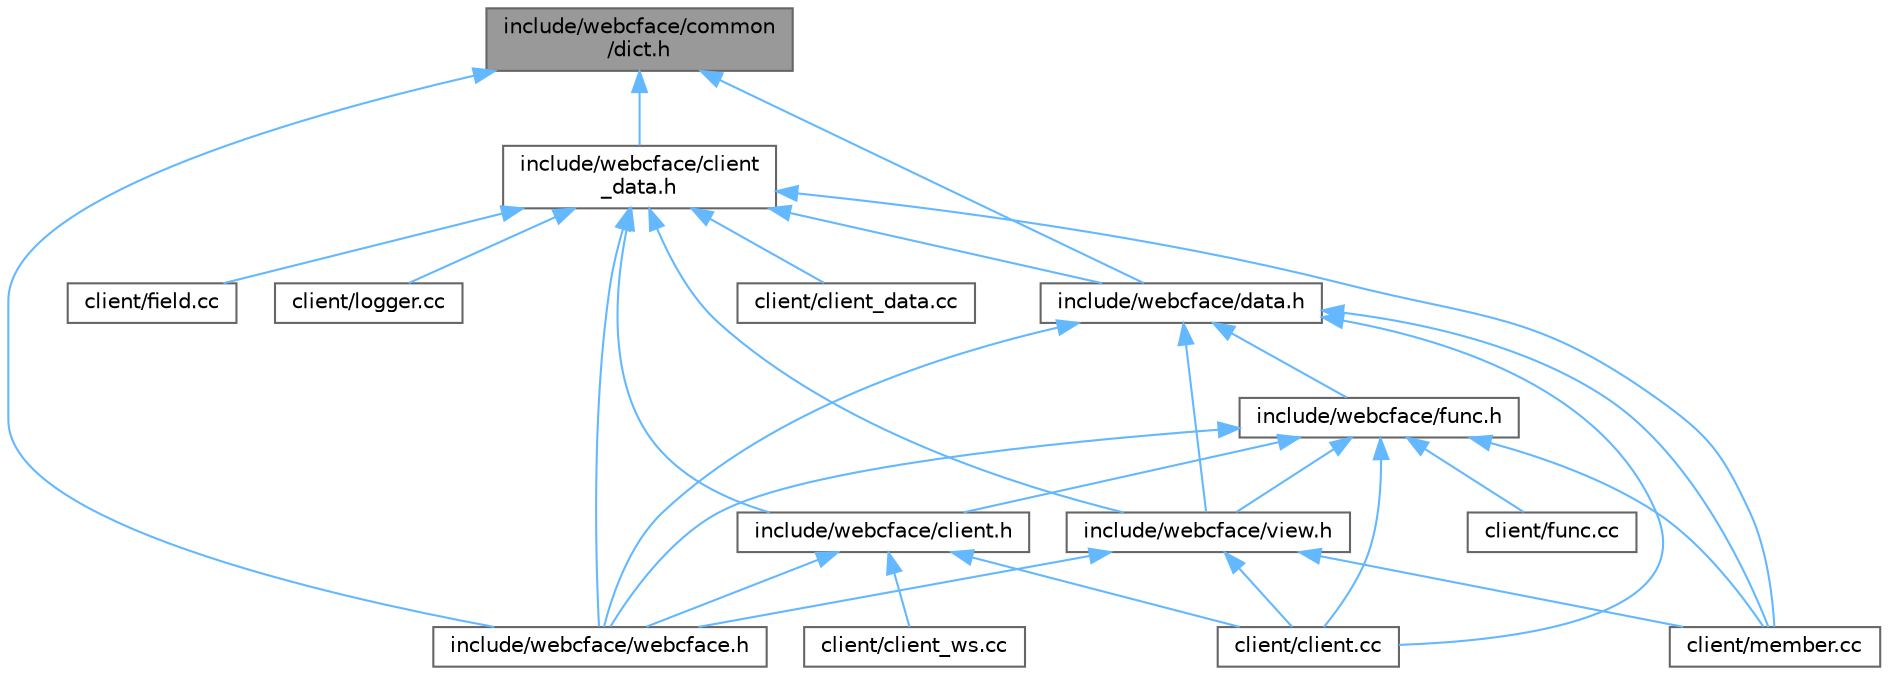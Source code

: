digraph "include/webcface/common/dict.h"
{
 // LATEX_PDF_SIZE
  bgcolor="transparent";
  edge [fontname=Helvetica,fontsize=10,labelfontname=Helvetica,labelfontsize=10];
  node [fontname=Helvetica,fontsize=10,shape=box,height=0.2,width=0.4];
  Node1 [id="Node000001",label="include/webcface/common\l/dict.h",height=0.2,width=0.4,color="gray40", fillcolor="grey60", style="filled", fontcolor="black",tooltip=" "];
  Node1 -> Node2 [id="edge1_Node000001_Node000002",dir="back",color="steelblue1",style="solid",tooltip=" "];
  Node2 [id="Node000002",label="include/webcface/client\l_data.h",height=0.2,width=0.4,color="grey40", fillcolor="white", style="filled",URL="$client__data_8h.html",tooltip=" "];
  Node2 -> Node3 [id="edge2_Node000002_Node000003",dir="back",color="steelblue1",style="solid",tooltip=" "];
  Node3 [id="Node000003",label="client/client_data.cc",height=0.2,width=0.4,color="grey40", fillcolor="white", style="filled",URL="$client__data_8cc.html",tooltip=" "];
  Node2 -> Node4 [id="edge3_Node000002_Node000004",dir="back",color="steelblue1",style="solid",tooltip=" "];
  Node4 [id="Node000004",label="client/field.cc",height=0.2,width=0.4,color="grey40", fillcolor="white", style="filled",URL="$field_8cc.html",tooltip=" "];
  Node2 -> Node5 [id="edge4_Node000002_Node000005",dir="back",color="steelblue1",style="solid",tooltip=" "];
  Node5 [id="Node000005",label="client/logger.cc",height=0.2,width=0.4,color="grey40", fillcolor="white", style="filled",URL="$logger_8cc.html",tooltip=" "];
  Node2 -> Node6 [id="edge5_Node000002_Node000006",dir="back",color="steelblue1",style="solid",tooltip=" "];
  Node6 [id="Node000006",label="client/member.cc",height=0.2,width=0.4,color="grey40", fillcolor="white", style="filled",URL="$member_8cc.html",tooltip=" "];
  Node2 -> Node7 [id="edge6_Node000002_Node000007",dir="back",color="steelblue1",style="solid",tooltip=" "];
  Node7 [id="Node000007",label="include/webcface/client.h",height=0.2,width=0.4,color="grey40", fillcolor="white", style="filled",URL="$client_8h.html",tooltip=" "];
  Node7 -> Node8 [id="edge7_Node000007_Node000008",dir="back",color="steelblue1",style="solid",tooltip=" "];
  Node8 [id="Node000008",label="client/client.cc",height=0.2,width=0.4,color="grey40", fillcolor="white", style="filled",URL="$client_8cc.html",tooltip=" "];
  Node7 -> Node9 [id="edge8_Node000007_Node000009",dir="back",color="steelblue1",style="solid",tooltip=" "];
  Node9 [id="Node000009",label="client/client_ws.cc",height=0.2,width=0.4,color="grey40", fillcolor="white", style="filled",URL="$client__ws_8cc.html",tooltip=" "];
  Node7 -> Node10 [id="edge9_Node000007_Node000010",dir="back",color="steelblue1",style="solid",tooltip=" "];
  Node10 [id="Node000010",label="include/webcface/webcface.h",height=0.2,width=0.4,color="grey40", fillcolor="white", style="filled",URL="$webcface_8h.html",tooltip=" "];
  Node2 -> Node11 [id="edge10_Node000002_Node000011",dir="back",color="steelblue1",style="solid",tooltip=" "];
  Node11 [id="Node000011",label="include/webcface/data.h",height=0.2,width=0.4,color="grey40", fillcolor="white", style="filled",URL="$data_8h.html",tooltip=" "];
  Node11 -> Node8 [id="edge11_Node000011_Node000008",dir="back",color="steelblue1",style="solid",tooltip=" "];
  Node11 -> Node6 [id="edge12_Node000011_Node000006",dir="back",color="steelblue1",style="solid",tooltip=" "];
  Node11 -> Node12 [id="edge13_Node000011_Node000012",dir="back",color="steelblue1",style="solid",tooltip=" "];
  Node12 [id="Node000012",label="include/webcface/func.h",height=0.2,width=0.4,color="grey40", fillcolor="white", style="filled",URL="$func_8h.html",tooltip=" "];
  Node12 -> Node8 [id="edge14_Node000012_Node000008",dir="back",color="steelblue1",style="solid",tooltip=" "];
  Node12 -> Node13 [id="edge15_Node000012_Node000013",dir="back",color="steelblue1",style="solid",tooltip=" "];
  Node13 [id="Node000013",label="client/func.cc",height=0.2,width=0.4,color="grey40", fillcolor="white", style="filled",URL="$func_8cc.html",tooltip=" "];
  Node12 -> Node6 [id="edge16_Node000012_Node000006",dir="back",color="steelblue1",style="solid",tooltip=" "];
  Node12 -> Node7 [id="edge17_Node000012_Node000007",dir="back",color="steelblue1",style="solid",tooltip=" "];
  Node12 -> Node14 [id="edge18_Node000012_Node000014",dir="back",color="steelblue1",style="solid",tooltip=" "];
  Node14 [id="Node000014",label="include/webcface/view.h",height=0.2,width=0.4,color="grey40", fillcolor="white", style="filled",URL="$view_8h.html",tooltip=" "];
  Node14 -> Node8 [id="edge19_Node000014_Node000008",dir="back",color="steelblue1",style="solid",tooltip=" "];
  Node14 -> Node6 [id="edge20_Node000014_Node000006",dir="back",color="steelblue1",style="solid",tooltip=" "];
  Node14 -> Node10 [id="edge21_Node000014_Node000010",dir="back",color="steelblue1",style="solid",tooltip=" "];
  Node12 -> Node10 [id="edge22_Node000012_Node000010",dir="back",color="steelblue1",style="solid",tooltip=" "];
  Node11 -> Node14 [id="edge23_Node000011_Node000014",dir="back",color="steelblue1",style="solid",tooltip=" "];
  Node11 -> Node10 [id="edge24_Node000011_Node000010",dir="back",color="steelblue1",style="solid",tooltip=" "];
  Node2 -> Node14 [id="edge25_Node000002_Node000014",dir="back",color="steelblue1",style="solid",tooltip=" "];
  Node2 -> Node10 [id="edge26_Node000002_Node000010",dir="back",color="steelblue1",style="solid",tooltip=" "];
  Node1 -> Node11 [id="edge27_Node000001_Node000011",dir="back",color="steelblue1",style="solid",tooltip=" "];
  Node1 -> Node10 [id="edge28_Node000001_Node000010",dir="back",color="steelblue1",style="solid",tooltip=" "];
}
